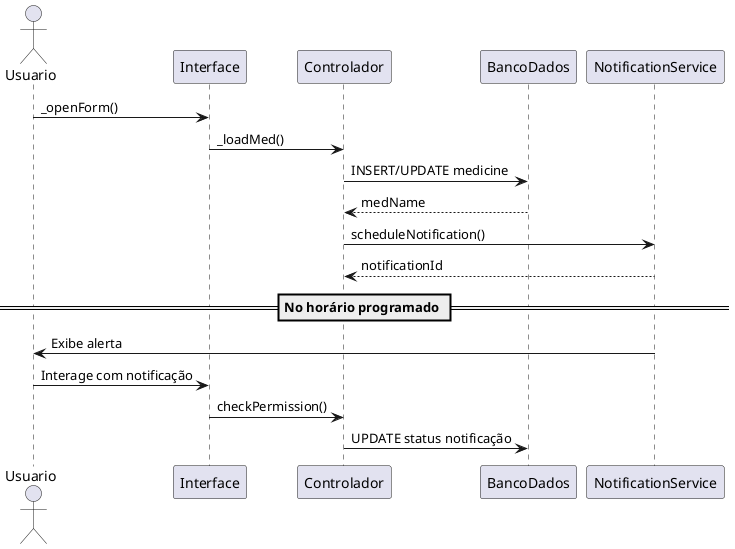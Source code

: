 @startuml
actor Usuario
participant Interface
participant Controlador
participant BancoDados
participant NotificationService

Usuario -> Interface: _openForm()
Interface -> Controlador: _loadMed()
Controlador -> BancoDados: INSERT/UPDATE medicine
BancoDados --> Controlador: medName
Controlador -> NotificationService: scheduleNotification()
NotificationService --> Controlador: notificationId

== No horário programado ==
NotificationService -> Usuario: Exibe alerta
Usuario -> Interface: Interage com notificação
Interface -> Controlador: checkPermission()
Controlador -> BancoDados: UPDATE status notificação
@enduml